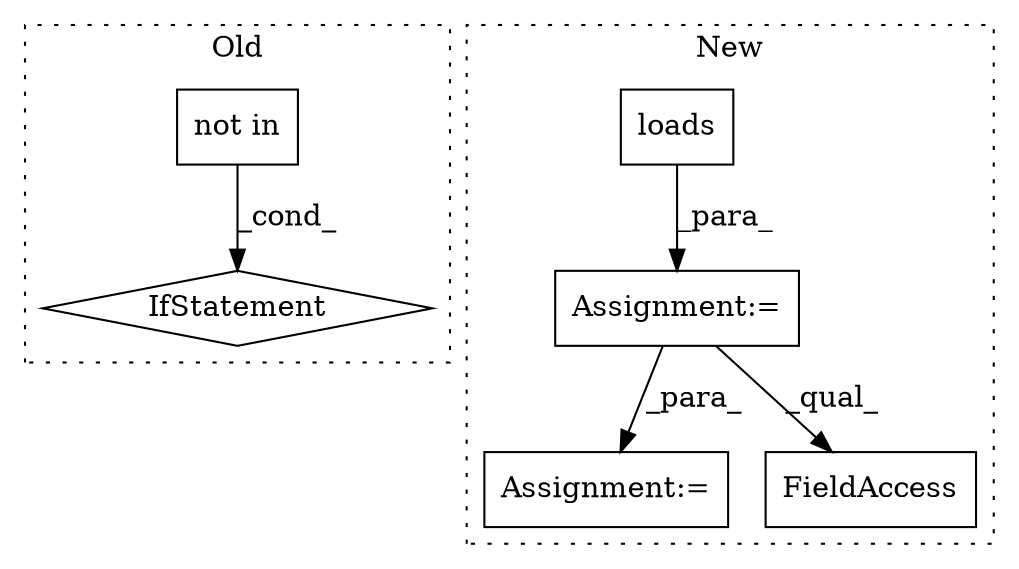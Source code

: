 digraph G {
subgraph cluster0 {
1 [label="not in" a="108" s="11141" l="36" shape="box"];
3 [label="IfStatement" a="25" s="11127,11177" l="14,2" shape="diamond"];
label = "Old";
style="dotted";
}
subgraph cluster1 {
2 [label="loads" a="32" s="11362,11375" l="6,1" shape="box"];
4 [label="Assignment:=" a="7" s="11770" l="1" shape="box"];
5 [label="FieldAccess" a="22" s="11531" l="9" shape="box"];
6 [label="Assignment:=" a="7" s="11479" l="1" shape="box"];
label = "New";
style="dotted";
}
1 -> 3 [label="_cond_"];
2 -> 6 [label="_para_"];
6 -> 5 [label="_qual_"];
6 -> 4 [label="_para_"];
}